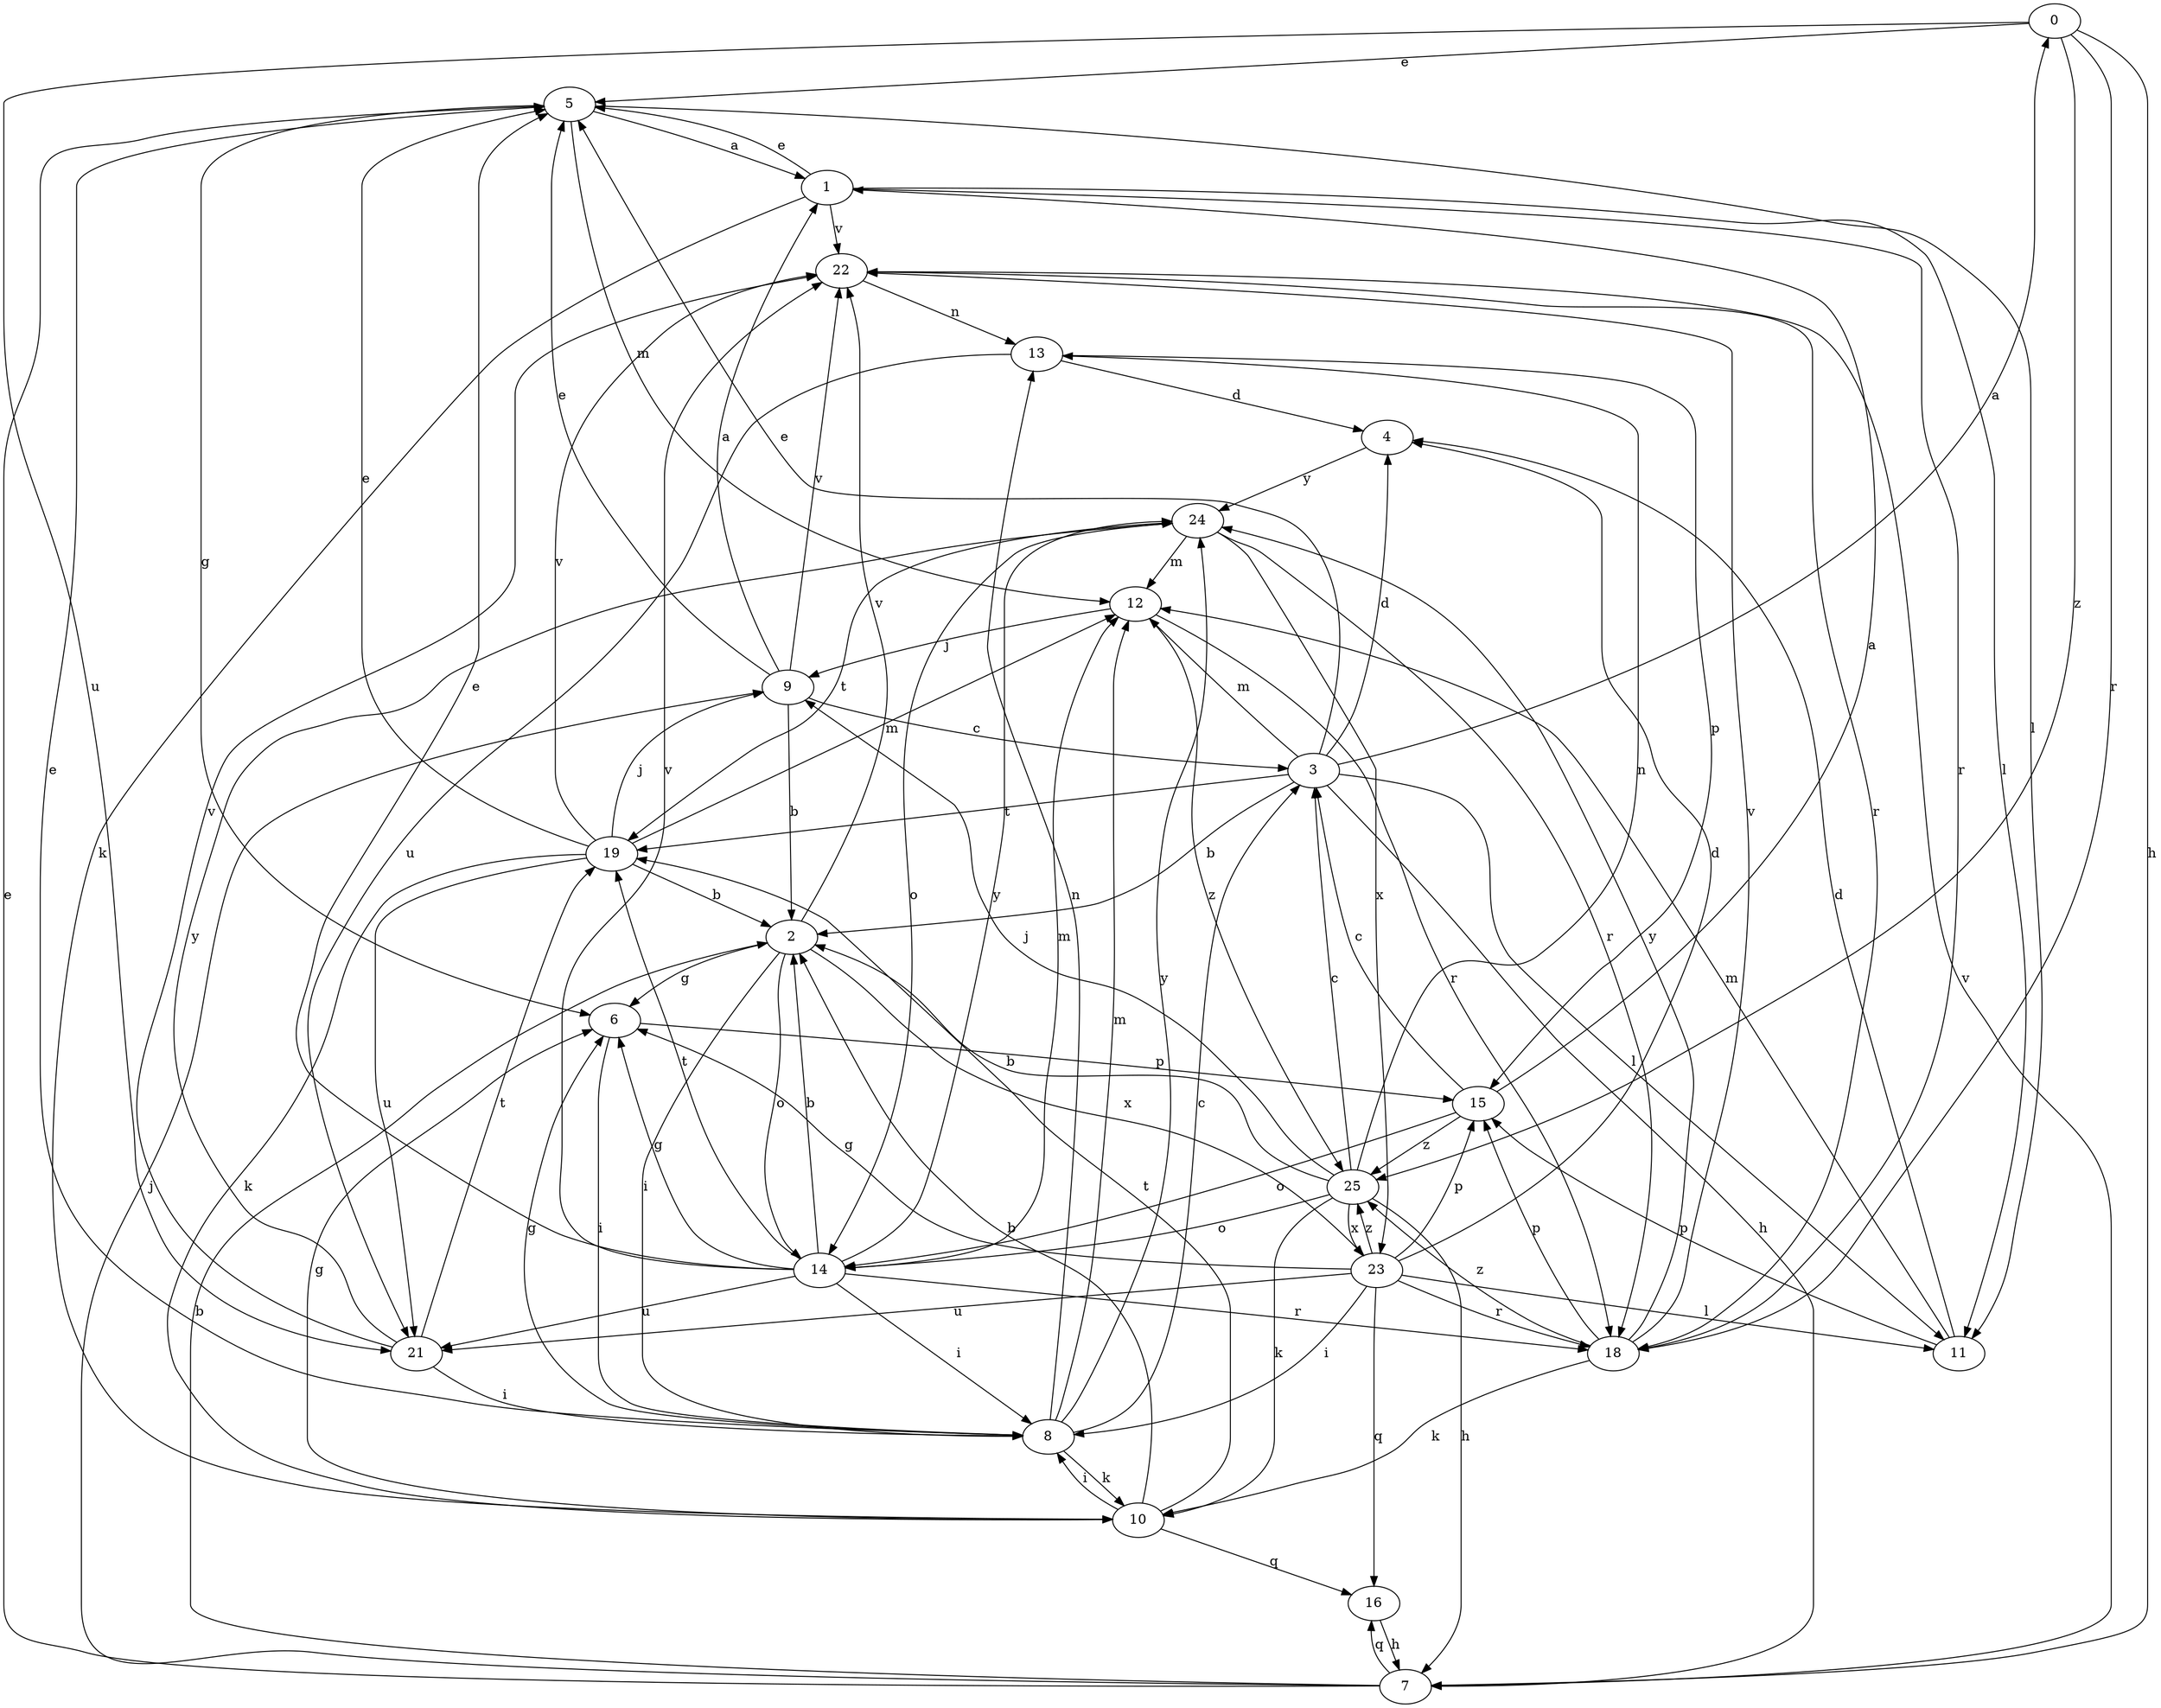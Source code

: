 strict digraph  {
0;
1;
2;
3;
4;
5;
6;
7;
8;
9;
10;
11;
12;
13;
14;
15;
16;
18;
19;
21;
22;
23;
24;
25;
0 -> 5  [label=e];
0 -> 7  [label=h];
0 -> 18  [label=r];
0 -> 21  [label=u];
0 -> 25  [label=z];
1 -> 5  [label=e];
1 -> 10  [label=k];
1 -> 11  [label=l];
1 -> 18  [label=r];
1 -> 22  [label=v];
2 -> 6  [label=g];
2 -> 8  [label=i];
2 -> 14  [label=o];
2 -> 22  [label=v];
2 -> 23  [label=x];
3 -> 0  [label=a];
3 -> 2  [label=b];
3 -> 4  [label=d];
3 -> 5  [label=e];
3 -> 7  [label=h];
3 -> 11  [label=l];
3 -> 12  [label=m];
3 -> 19  [label=t];
4 -> 24  [label=y];
5 -> 1  [label=a];
5 -> 6  [label=g];
5 -> 11  [label=l];
5 -> 12  [label=m];
6 -> 8  [label=i];
6 -> 15  [label=p];
7 -> 2  [label=b];
7 -> 5  [label=e];
7 -> 9  [label=j];
7 -> 16  [label=q];
7 -> 22  [label=v];
8 -> 3  [label=c];
8 -> 5  [label=e];
8 -> 6  [label=g];
8 -> 10  [label=k];
8 -> 12  [label=m];
8 -> 13  [label=n];
8 -> 24  [label=y];
9 -> 1  [label=a];
9 -> 2  [label=b];
9 -> 3  [label=c];
9 -> 5  [label=e];
9 -> 22  [label=v];
10 -> 2  [label=b];
10 -> 6  [label=g];
10 -> 8  [label=i];
10 -> 16  [label=q];
10 -> 19  [label=t];
11 -> 4  [label=d];
11 -> 12  [label=m];
11 -> 15  [label=p];
12 -> 9  [label=j];
12 -> 18  [label=r];
12 -> 25  [label=z];
13 -> 4  [label=d];
13 -> 15  [label=p];
13 -> 21  [label=u];
14 -> 2  [label=b];
14 -> 5  [label=e];
14 -> 6  [label=g];
14 -> 8  [label=i];
14 -> 12  [label=m];
14 -> 18  [label=r];
14 -> 19  [label=t];
14 -> 21  [label=u];
14 -> 22  [label=v];
14 -> 24  [label=y];
15 -> 1  [label=a];
15 -> 3  [label=c];
15 -> 14  [label=o];
15 -> 25  [label=z];
16 -> 7  [label=h];
18 -> 10  [label=k];
18 -> 15  [label=p];
18 -> 22  [label=v];
18 -> 24  [label=y];
18 -> 25  [label=z];
19 -> 2  [label=b];
19 -> 5  [label=e];
19 -> 9  [label=j];
19 -> 10  [label=k];
19 -> 12  [label=m];
19 -> 21  [label=u];
19 -> 22  [label=v];
21 -> 8  [label=i];
21 -> 19  [label=t];
21 -> 22  [label=v];
21 -> 24  [label=y];
22 -> 13  [label=n];
22 -> 18  [label=r];
23 -> 4  [label=d];
23 -> 6  [label=g];
23 -> 8  [label=i];
23 -> 11  [label=l];
23 -> 15  [label=p];
23 -> 16  [label=q];
23 -> 18  [label=r];
23 -> 21  [label=u];
23 -> 25  [label=z];
24 -> 12  [label=m];
24 -> 14  [label=o];
24 -> 18  [label=r];
24 -> 19  [label=t];
24 -> 23  [label=x];
25 -> 2  [label=b];
25 -> 3  [label=c];
25 -> 7  [label=h];
25 -> 9  [label=j];
25 -> 10  [label=k];
25 -> 13  [label=n];
25 -> 14  [label=o];
25 -> 23  [label=x];
}

